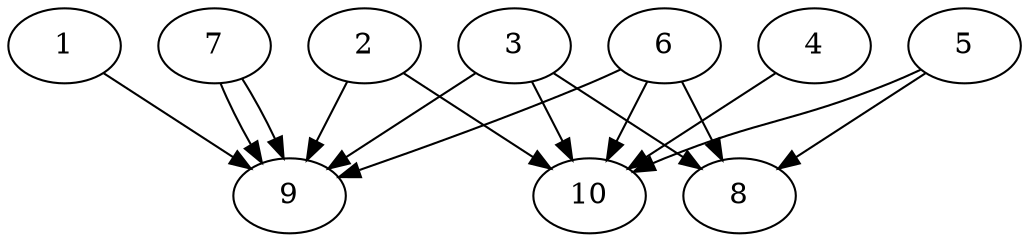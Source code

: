 // DAG automatically generated by daggen at Thu Oct  3 13:58:04 2019
// ./daggen --dot -n 10 --ccr 0.5 --fat 0.9 --regular 0.7 --density 0.9 --mindata 5242880 --maxdata 52428800 
digraph G {
  1 [size="19255296", alpha="0.00", expect_size="9627648"] 
  1 -> 9 [size ="9627648"]
  2 [size="79439872", alpha="0.16", expect_size="39719936"] 
  2 -> 9 [size ="39719936"]
  2 -> 10 [size ="39719936"]
  3 [size="65413120", alpha="0.06", expect_size="32706560"] 
  3 -> 8 [size ="32706560"]
  3 -> 9 [size ="32706560"]
  3 -> 10 [size ="32706560"]
  4 [size="102576128", alpha="0.02", expect_size="51288064"] 
  4 -> 10 [size ="51288064"]
  5 [size="21882880", alpha="0.16", expect_size="10941440"] 
  5 -> 8 [size ="10941440"]
  5 -> 10 [size ="10941440"]
  6 [size="68333568", alpha="0.12", expect_size="34166784"] 
  6 -> 8 [size ="34166784"]
  6 -> 9 [size ="34166784"]
  6 -> 10 [size ="34166784"]
  7 [size="55744512", alpha="0.07", expect_size="27872256"] 
  7 -> 9 [size ="27872256"]
  7 -> 9 [size ="27872256"]
  8 [size="99749888", alpha="0.06", expect_size="49874944"] 
  9 [size="45742080", alpha="0.06", expect_size="22871040"] 
  10 [size="33992704", alpha="0.20", expect_size="16996352"] 
}
